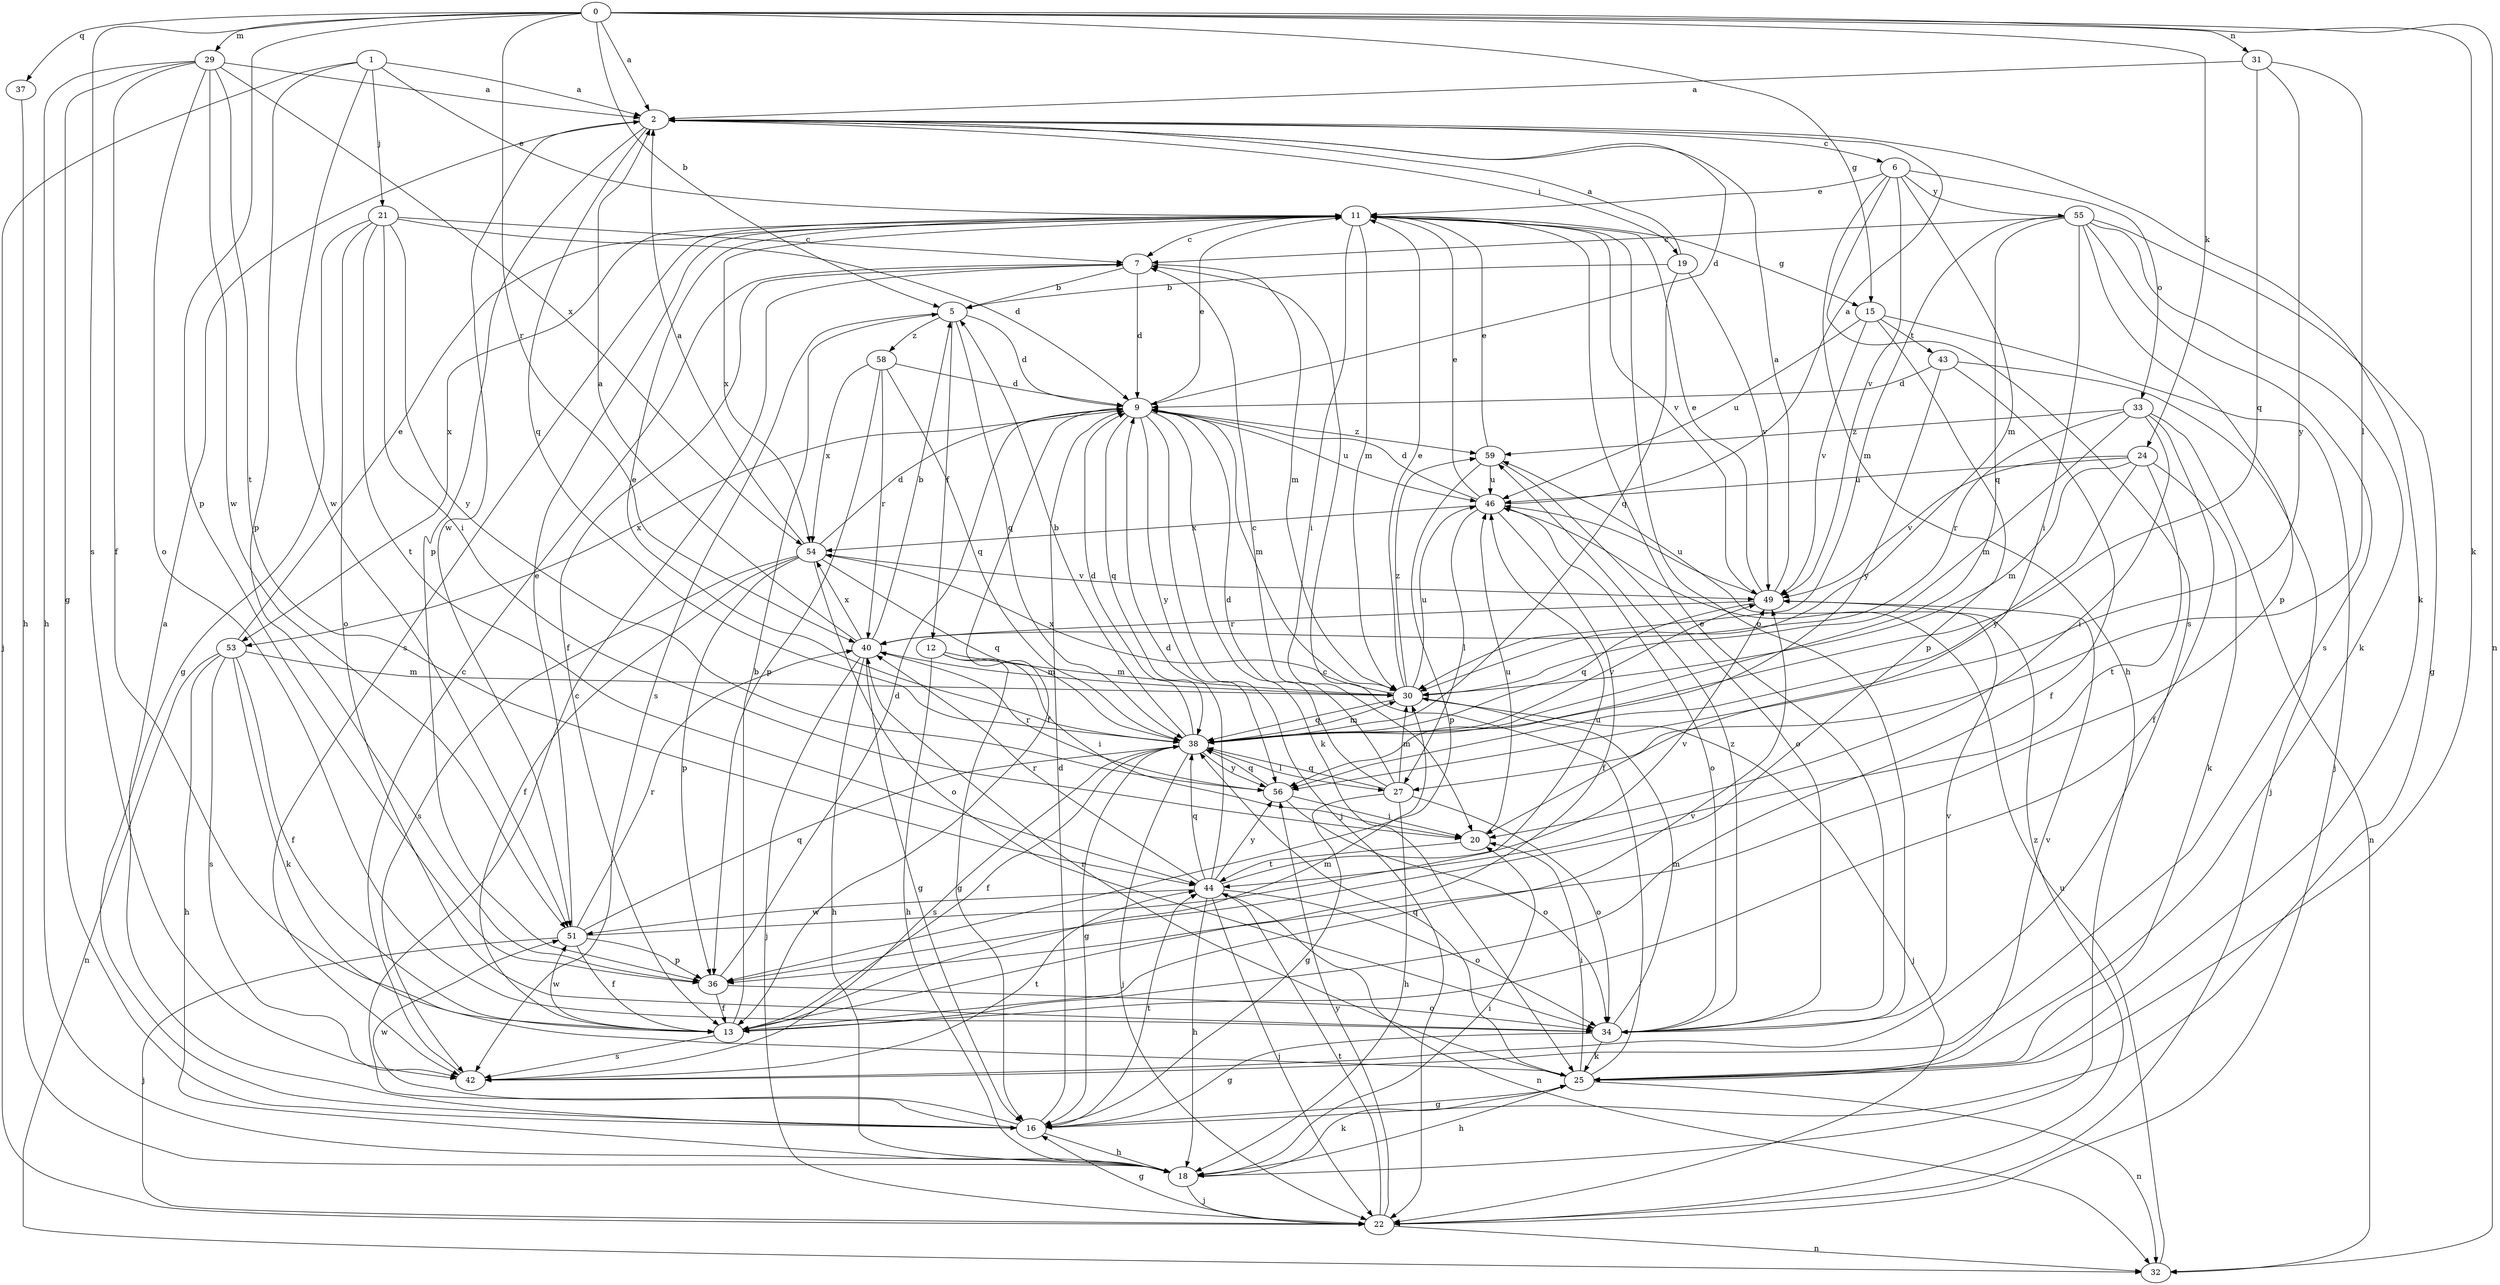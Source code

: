 strict digraph  {
0;
1;
2;
5;
6;
7;
9;
11;
12;
13;
15;
16;
18;
19;
20;
21;
22;
24;
25;
27;
29;
30;
31;
32;
33;
34;
36;
37;
38;
40;
42;
43;
44;
46;
49;
51;
53;
54;
55;
56;
58;
59;
0 -> 2  [label=a];
0 -> 5  [label=b];
0 -> 15  [label=g];
0 -> 24  [label=k];
0 -> 25  [label=k];
0 -> 29  [label=m];
0 -> 31  [label=n];
0 -> 32  [label=n];
0 -> 36  [label=p];
0 -> 37  [label=q];
0 -> 40  [label=r];
0 -> 42  [label=s];
1 -> 2  [label=a];
1 -> 11  [label=e];
1 -> 21  [label=j];
1 -> 22  [label=j];
1 -> 36  [label=p];
1 -> 51  [label=w];
2 -> 6  [label=c];
2 -> 9  [label=d];
2 -> 19  [label=i];
2 -> 25  [label=k];
2 -> 36  [label=p];
2 -> 38  [label=q];
2 -> 51  [label=w];
5 -> 9  [label=d];
5 -> 12  [label=f];
5 -> 38  [label=q];
5 -> 42  [label=s];
5 -> 58  [label=z];
6 -> 11  [label=e];
6 -> 18  [label=h];
6 -> 30  [label=m];
6 -> 33  [label=o];
6 -> 42  [label=s];
6 -> 49  [label=v];
6 -> 55  [label=y];
7 -> 5  [label=b];
7 -> 9  [label=d];
7 -> 13  [label=f];
7 -> 30  [label=m];
9 -> 11  [label=e];
9 -> 13  [label=f];
9 -> 22  [label=j];
9 -> 25  [label=k];
9 -> 30  [label=m];
9 -> 38  [label=q];
9 -> 46  [label=u];
9 -> 53  [label=x];
9 -> 56  [label=y];
9 -> 59  [label=z];
11 -> 7  [label=c];
11 -> 15  [label=g];
11 -> 20  [label=i];
11 -> 30  [label=m];
11 -> 34  [label=o];
11 -> 42  [label=s];
11 -> 49  [label=v];
11 -> 53  [label=x];
11 -> 54  [label=x];
12 -> 16  [label=g];
12 -> 18  [label=h];
12 -> 20  [label=i];
12 -> 30  [label=m];
13 -> 5  [label=b];
13 -> 30  [label=m];
13 -> 42  [label=s];
13 -> 49  [label=v];
13 -> 51  [label=w];
15 -> 22  [label=j];
15 -> 36  [label=p];
15 -> 43  [label=t];
15 -> 46  [label=u];
15 -> 49  [label=v];
16 -> 2  [label=a];
16 -> 7  [label=c];
16 -> 9  [label=d];
16 -> 18  [label=h];
16 -> 44  [label=t];
16 -> 51  [label=w];
18 -> 20  [label=i];
18 -> 22  [label=j];
18 -> 25  [label=k];
19 -> 2  [label=a];
19 -> 5  [label=b];
19 -> 38  [label=q];
19 -> 49  [label=v];
20 -> 44  [label=t];
20 -> 46  [label=u];
21 -> 7  [label=c];
21 -> 9  [label=d];
21 -> 16  [label=g];
21 -> 20  [label=i];
21 -> 34  [label=o];
21 -> 44  [label=t];
21 -> 56  [label=y];
22 -> 16  [label=g];
22 -> 32  [label=n];
22 -> 44  [label=t];
22 -> 56  [label=y];
22 -> 59  [label=z];
24 -> 25  [label=k];
24 -> 30  [label=m];
24 -> 44  [label=t];
24 -> 46  [label=u];
24 -> 49  [label=v];
24 -> 56  [label=y];
25 -> 7  [label=c];
25 -> 16  [label=g];
25 -> 18  [label=h];
25 -> 20  [label=i];
25 -> 32  [label=n];
25 -> 38  [label=q];
25 -> 40  [label=r];
25 -> 49  [label=v];
27 -> 7  [label=c];
27 -> 9  [label=d];
27 -> 16  [label=g];
27 -> 18  [label=h];
27 -> 30  [label=m];
27 -> 34  [label=o];
27 -> 38  [label=q];
29 -> 2  [label=a];
29 -> 13  [label=f];
29 -> 16  [label=g];
29 -> 18  [label=h];
29 -> 34  [label=o];
29 -> 44  [label=t];
29 -> 51  [label=w];
29 -> 54  [label=x];
30 -> 11  [label=e];
30 -> 22  [label=j];
30 -> 38  [label=q];
30 -> 46  [label=u];
30 -> 54  [label=x];
30 -> 59  [label=z];
31 -> 2  [label=a];
31 -> 27  [label=l];
31 -> 38  [label=q];
31 -> 56  [label=y];
32 -> 46  [label=u];
33 -> 13  [label=f];
33 -> 20  [label=i];
33 -> 30  [label=m];
33 -> 32  [label=n];
33 -> 40  [label=r];
33 -> 59  [label=z];
34 -> 11  [label=e];
34 -> 16  [label=g];
34 -> 25  [label=k];
34 -> 30  [label=m];
34 -> 49  [label=v];
34 -> 59  [label=z];
36 -> 9  [label=d];
36 -> 13  [label=f];
36 -> 34  [label=o];
37 -> 18  [label=h];
38 -> 5  [label=b];
38 -> 9  [label=d];
38 -> 11  [label=e];
38 -> 13  [label=f];
38 -> 16  [label=g];
38 -> 22  [label=j];
38 -> 27  [label=l];
38 -> 30  [label=m];
38 -> 42  [label=s];
38 -> 49  [label=v];
38 -> 56  [label=y];
40 -> 2  [label=a];
40 -> 5  [label=b];
40 -> 16  [label=g];
40 -> 18  [label=h];
40 -> 22  [label=j];
40 -> 30  [label=m];
40 -> 54  [label=x];
42 -> 7  [label=c];
42 -> 44  [label=t];
43 -> 9  [label=d];
43 -> 13  [label=f];
43 -> 22  [label=j];
43 -> 56  [label=y];
44 -> 9  [label=d];
44 -> 18  [label=h];
44 -> 22  [label=j];
44 -> 32  [label=n];
44 -> 34  [label=o];
44 -> 38  [label=q];
44 -> 40  [label=r];
44 -> 49  [label=v];
44 -> 51  [label=w];
44 -> 56  [label=y];
46 -> 2  [label=a];
46 -> 9  [label=d];
46 -> 11  [label=e];
46 -> 13  [label=f];
46 -> 27  [label=l];
46 -> 34  [label=o];
46 -> 54  [label=x];
49 -> 2  [label=a];
49 -> 11  [label=e];
49 -> 38  [label=q];
49 -> 40  [label=r];
49 -> 46  [label=u];
51 -> 11  [label=e];
51 -> 13  [label=f];
51 -> 22  [label=j];
51 -> 36  [label=p];
51 -> 38  [label=q];
51 -> 40  [label=r];
51 -> 46  [label=u];
53 -> 11  [label=e];
53 -> 13  [label=f];
53 -> 18  [label=h];
53 -> 25  [label=k];
53 -> 30  [label=m];
53 -> 32  [label=n];
53 -> 42  [label=s];
54 -> 2  [label=a];
54 -> 9  [label=d];
54 -> 13  [label=f];
54 -> 34  [label=o];
54 -> 36  [label=p];
54 -> 38  [label=q];
54 -> 42  [label=s];
54 -> 49  [label=v];
55 -> 7  [label=c];
55 -> 16  [label=g];
55 -> 20  [label=i];
55 -> 25  [label=k];
55 -> 30  [label=m];
55 -> 36  [label=p];
55 -> 38  [label=q];
55 -> 42  [label=s];
56 -> 20  [label=i];
56 -> 34  [label=o];
56 -> 38  [label=q];
56 -> 40  [label=r];
58 -> 9  [label=d];
58 -> 36  [label=p];
58 -> 38  [label=q];
58 -> 40  [label=r];
58 -> 54  [label=x];
59 -> 11  [label=e];
59 -> 34  [label=o];
59 -> 36  [label=p];
59 -> 46  [label=u];
}
